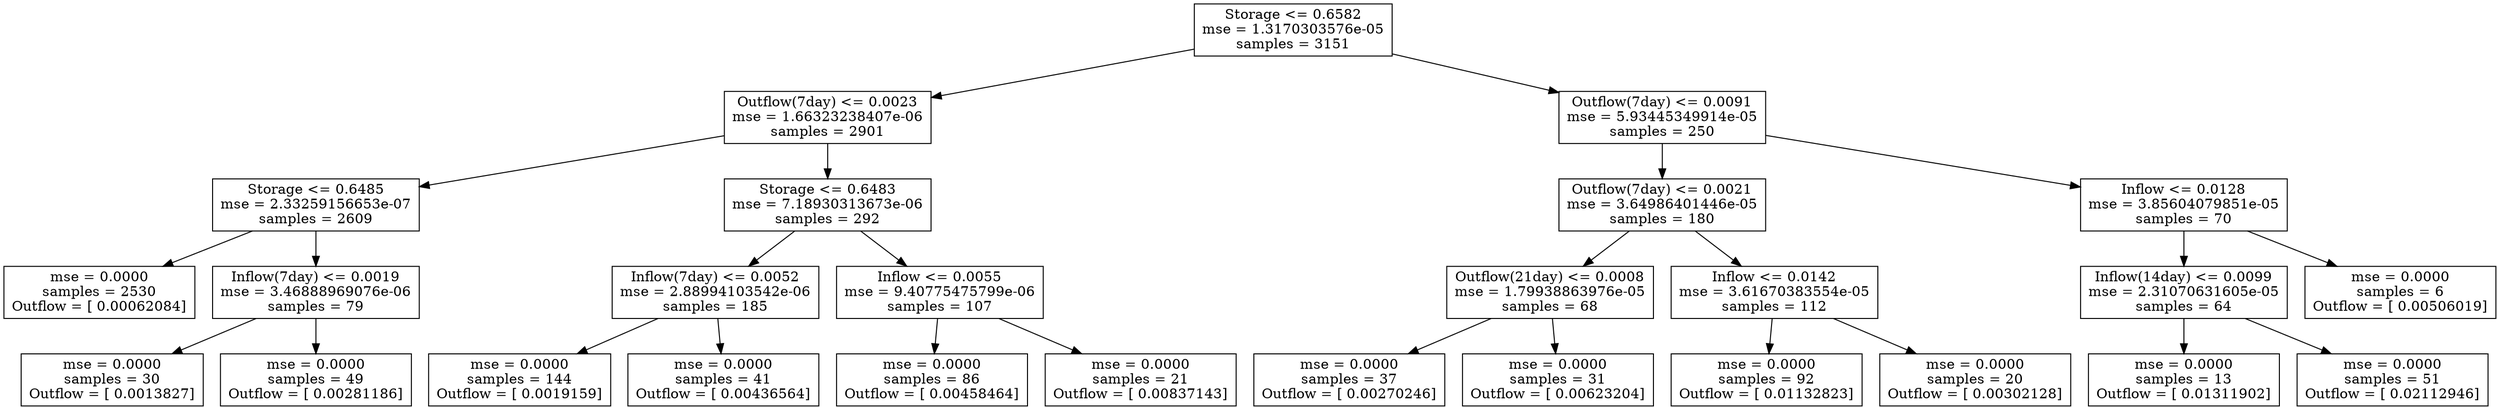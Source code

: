 digraph Tree {
0 [label="Storage <= 0.6582\nmse = 1.3170303576e-05\nsamples = 3151", shape="box"] ;
1 [label="Outflow(7day) <= 0.0023\nmse = 1.66323238407e-06\nsamples = 2901", shape="box"] ;
0 -> 1 ;
2 [label="Storage <= 0.6485\nmse = 2.33259156653e-07\nsamples = 2609", shape="box"] ;
1 -> 2 ;
3 [label="mse = 0.0000\nsamples = 2530\nOutflow = [ 0.00062084]", shape="box"] ;
2 -> 3 ;
4 [label="Inflow(7day) <= 0.0019\nmse = 3.46888969076e-06\nsamples = 79", shape="box"] ;
2 -> 4 ;
5 [label="mse = 0.0000\nsamples = 30\nOutflow = [ 0.0013827]", shape="box"] ;
4 -> 5 ;
6 [label="mse = 0.0000\nsamples = 49\nOutflow = [ 0.00281186]", shape="box"] ;
4 -> 6 ;
7 [label="Storage <= 0.6483\nmse = 7.18930313673e-06\nsamples = 292", shape="box"] ;
1 -> 7 ;
8 [label="Inflow(7day) <= 0.0052\nmse = 2.88994103542e-06\nsamples = 185", shape="box"] ;
7 -> 8 ;
9 [label="mse = 0.0000\nsamples = 144\nOutflow = [ 0.0019159]", shape="box"] ;
8 -> 9 ;
10 [label="mse = 0.0000\nsamples = 41\nOutflow = [ 0.00436564]", shape="box"] ;
8 -> 10 ;
11 [label="Inflow <= 0.0055\nmse = 9.40775475799e-06\nsamples = 107", shape="box"] ;
7 -> 11 ;
12 [label="mse = 0.0000\nsamples = 86\nOutflow = [ 0.00458464]", shape="box"] ;
11 -> 12 ;
13 [label="mse = 0.0000\nsamples = 21\nOutflow = [ 0.00837143]", shape="box"] ;
11 -> 13 ;
14 [label="Outflow(7day) <= 0.0091\nmse = 5.93445349914e-05\nsamples = 250", shape="box"] ;
0 -> 14 ;
15 [label="Outflow(7day) <= 0.0021\nmse = 3.64986401446e-05\nsamples = 180", shape="box"] ;
14 -> 15 ;
16 [label="Outflow(21day) <= 0.0008\nmse = 1.79938863976e-05\nsamples = 68", shape="box"] ;
15 -> 16 ;
17 [label="mse = 0.0000\nsamples = 37\nOutflow = [ 0.00270246]", shape="box"] ;
16 -> 17 ;
18 [label="mse = 0.0000\nsamples = 31\nOutflow = [ 0.00623204]", shape="box"] ;
16 -> 18 ;
19 [label="Inflow <= 0.0142\nmse = 3.61670383554e-05\nsamples = 112", shape="box"] ;
15 -> 19 ;
20 [label="mse = 0.0000\nsamples = 92\nOutflow = [ 0.01132823]", shape="box"] ;
19 -> 20 ;
21 [label="mse = 0.0000\nsamples = 20\nOutflow = [ 0.00302128]", shape="box"] ;
19 -> 21 ;
22 [label="Inflow <= 0.0128\nmse = 3.85604079851e-05\nsamples = 70", shape="box"] ;
14 -> 22 ;
23 [label="Inflow(14day) <= 0.0099\nmse = 2.31070631605e-05\nsamples = 64", shape="box"] ;
22 -> 23 ;
24 [label="mse = 0.0000\nsamples = 13\nOutflow = [ 0.01311902]", shape="box"] ;
23 -> 24 ;
25 [label="mse = 0.0000\nsamples = 51\nOutflow = [ 0.02112946]", shape="box"] ;
23 -> 25 ;
26 [label="mse = 0.0000\nsamples = 6\nOutflow = [ 0.00506019]", shape="box"] ;
22 -> 26 ;
}